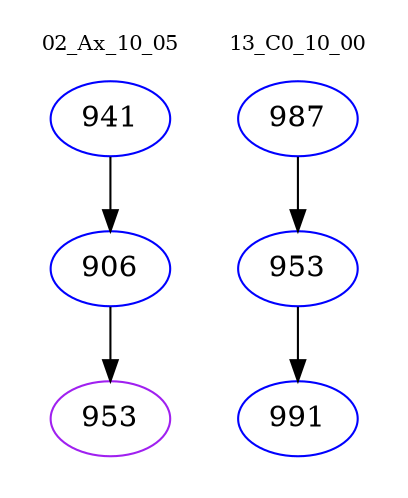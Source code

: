 digraph{
subgraph cluster_0 {
color = white
label = "02_Ax_10_05";
fontsize=10;
T0_941 [label="941", color="blue"]
T0_941 -> T0_906 [color="black"]
T0_906 [label="906", color="blue"]
T0_906 -> T0_953 [color="black"]
T0_953 [label="953", color="purple"]
}
subgraph cluster_1 {
color = white
label = "13_C0_10_00";
fontsize=10;
T1_987 [label="987", color="blue"]
T1_987 -> T1_953 [color="black"]
T1_953 [label="953", color="blue"]
T1_953 -> T1_991 [color="black"]
T1_991 [label="991", color="blue"]
}
}

